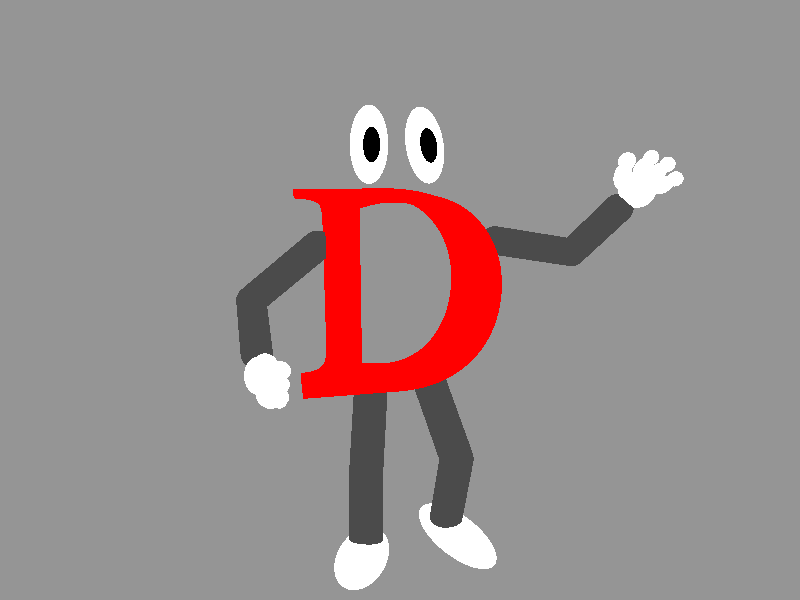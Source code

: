/*
 * Prospective mascot for D?
 */

#include "colors.inc"

#declare amb = 0.5;
#declare metalfin = finish {
	diffuse 0.1
	ambient 0.4
	specular 1
	metallic
	roughness 0.1
};

#declare limb_tex = texture {
	pigment { White*.07 }
	finish {
		diffuse .7
		specular .1
		roughness 1.0
	}
}

#declare hand_tex = texture {
	pigment { White }
	finish { diffuse 0.5 ambient amb }
}

#declare foot_tex = hand_tex;

#declare H = 0.75;
#declare W = 0.75;
#declare waist = -.3;
#declare body_thickness = .2;
#declare body_width = 0.7;

#local arm_rad = 0.05;
#local upper_arm_len = 0.3;
#local forearm_len = 0.25;
#local wrist_width = arm_rad * 1.5;
#local wrist_thickness = arm_rad;

#macro arm(raise_angle, fwd_angle, out_angle, elbow_angle, hand)
union {
	sphere {	// shoulder
		<0,0,0>, arm_rad
	}

	union {		// arm
		cylinder {	// upper arm
			<0, -upper_arm_len, 0>, <0,0,0>, arm_rad
		}

		union {		// lower arm
			sphere {	// elbow
				<0,0,0>, arm_rad
			}

			union {
				cylinder {	// forearm
					<0, -forearm_len+arm_rad/2, 0>, <0,0,0>,
					arm_rad
				}

				sphere {	// wrist
					<0, -forearm_len+arm_rad/2, 0>, arm_rad
				}

				// Hand
				object {
					hand
					translate <0, -forearm_len, 0>
				}

				rotate x*elbow_angle
			}
			translate <0, -upper_arm_len, 0>
		}
		rotate -y*shoulder_out_angle
		rotate x*shoulder_fwd_angle
		rotate z*shoulder_raise_angle
	}
}
#end

#declare palm_rad = arm_rad*1.2;

#macro hand(twist_angle, spread, fingers)
union {
	sphere {
		<0,0,0>, palm_rad
		scale <.75,1,1>
	}

	// Thumb (==fingers[0])
	object {
		fingers[0]

		rotate x*40
		rotate y*30
		translate <-palm_rad*.1, palm_rad*.4, -palm_rad*.8>
	}

	// Fingers
	#local i = 1;
	#while (i < dimension_size(fingers,1))
		//#local ang = (i-2)*45;
		#local ang = i*180/dimension_size(fingers,1) - 90;
		object {
			fingers[i]
			rotate -x*ang*.75
			translate <0, -palm_rad*.9, 0>
			rotate x*ang
		}
		#local i = i+1;
	#end

	rotate -y*twist_angle
	translate <0, -palm_rad, 0>
	texture { hand_tex }
}
#end

#macro digit(len,rad,joint_pos,base_angle,joint_angle)
union {
	sphere {
		<0,-.5,0>, .65
		scale <rad, len*joint_pos, rad>
	}
	sphere {
		<0,-.5,0>, .6
		scale <rad, len*(1-joint_pos), rad>
		rotate -z*joint_angle
		translate <0, -len*joint_pos, 0>
	}
	rotate -z*base_angle
}
#end

#declare thumb_len = 0.13;
#declare thumb_rad = 0.045;
#declare thumb_joint_pos = 0.6;

#macro thumb(base_angle,joint_angle)
	digit(thumb_len, thumb_rad, thumb_joint_pos, base_angle, joint_angle)
#end

#declare finger_len = 0.1;
//#declare finger_len = 0.00001;
#declare finger_rad = 0.04;
#declare finger_joint_pos = 0.6;	// ratio of finger_len

#macro finger(base_angle,joint_angle)
	digit(finger_len, finger_rad, finger_joint_pos, base_angle, joint_angle)
#end

#declare leg_rad = arm_rad*1.2;
#declare thigh_len = 0.3;
#declare lower_leg_len = thigh_len*1;

#macro leg(fwd_angle, out_angle, knee_angle, foot_angle)
union {
	cylinder {	// thigh
		<0,0,0>, <0, -thigh_len, 0>, leg_rad
	}

	union {	
		sphere {	// knee
			<0,0,0>, leg_rad
		}
		cylinder {	// lower leg
			<0,0,0>, <0, -lower_leg_len, 0>, leg_rad
		}
		union {	// foot
			sphere {
				<0,0,0>, leg_rad
				scale <1.5, .75, 3>
				translate <0, 0, -leg_rad*1>
			}
			texture { foot_tex }
			translate <0, -lower_leg_len, 0>
		}
		rotate -x*knee_angle
		translate <0, -thigh_len, 0>
	}

	rotate x*fwd_angle
	rotate -y*out_angle
}
#end

//#declare eye_y = 0.68;
#declare eye_y = 0.7;
#declare left_eye_pos = <.65*body_width, eye_y, 0>;
#declare right_eye_pos = <.35*body_width, eye_y, 0>;
#declare eye_h = 0.25;
#declare eye_w = eye_h * .5;

#macro eye(v_angle, h_angle)
sphere {
	<0,1,0>/2, 1/2
	pigment {
		gradient -z
		color_map {
			[0.0 Black]
			[0.5 Black]
			[0.5 White]
			[1.0 White]
		}
		scale <1,1,1000>
		translate <0, 0, -.9>/2
	}
	finish {
		ambient amb
		phong .9
	}
	scale <eye_w, eye_h, eye_w>
}
#end

union {
	// Eyes
	object {	// left eye
		eye(0,0)
		rotate z*10
		translate left_eye_pos
	}
	object {	// right eye
		eye(0,0)
		rotate -z*1
		translate right_eye_pos
	}

	// Body (bo-D ?)
	text {
		ttf "timrom.ttf" "D" body_thickness 0
		pigment { Red }
		finish { metalfin }
		translate <0, 0, -body_thickness/2>
	}

	// Arms
	#local shoulder_y = 0.5;
	#local left_shoulder_x = body_width - 0.01;
	#local right_shoulder_x = 0.07;
	union {
		object {	// left arm
			#local shoulder_raise_angle = 80;
			#local shoulder_fwd_angle = 0;
			#local shoulder_out_angle = 60;
			#local elbow_angle = 70;
			#local wrist_twist = 30;

			#declare thumb1 = object { thumb(0,20) }
			#declare fing1 = object { finger(20,20) }

			#local fingers = array[4] {
				thumb1, fing1, fing1, fing1
			};

			arm(shoulder_raise_angle, shoulder_fwd_angle,
				shoulder_out_angle, elbow_angle,
				hand(wrist_twist, 0, fingers))

			translate <left_shoulder_x, shoulder_y, 0>
		}
		object {	// right arm
			#local shoulder_raise_angle = 50;
			#local shoulder_fwd_angle = -10;
			#local shoulder_out_angle = -30;
			#local elbow_angle = 80;
			#local wrist_twist = 45;

			#declare thumb1 = object { thumb(0,70) }
			#declare fing1 = object { finger(45,80) }
			#declare fingers = array[4] {
				thumb1,
				fing1,
				fing1,
				fing1
			};

			arm(shoulder_raise_angle, shoulder_fwd_angle,
				shoulder_out_angle, elbow_angle,
				hand(wrist_twist, 0, fingers))

			scale <-1,1,1>	// right arm = mirror image of left arm
			translate <right_shoulder_x, shoulder_y, 0>
		}

		texture { limb_tex }
	}

	// Legs
	#local hip_y = 0;
	#local left_leg_pos = <.65*body_width, hip_y, 0>;
	#local right_leg_pos = <.35*body_width, hip_y, 0>;
	union {
		object {	// left leg
			#local fwd_angle = 30;
			#local out_angle = 30;
			#local knee_angle = 40;
			#local foot_angle = 0;
			leg(fwd_angle, out_angle, knee_angle, foot_angle)

			translate left_leg_pos
		}

		object {	// right leg
			#local fwd_angle = 20;
			#local out_angle = 20;
			#local knee_angle = 15;
			#local foot_angle = 0;
			leg(fwd_angle, out_angle, knee_angle, foot_angle)

			scale <-1,1,1>	// right leg = mirror image of left leg
			translate right_leg_pos
		}
		texture { limb_tex }
	}

	translate <-body_width/2, waist, 0>
}

#local ruler = 0;
#if (ruler)
	union {
		cylinder {
			<0,0,0>, <0,H,0>, H/75
			pigment { Yellow }
			finish { metalfin }
		}

		cylinder {
			#local mark_h = 0.68;
			<0, mark_h, 0>, <0, mark_h - H/150, 0>, H/20
			pigment { Yellow }
			finish { metalfin }
		}

		cylinder {
			#local mark_h = 0.5;
			<0, mark_h, 0>, <0, mark_h - H/150, 0>, H/20
			pigment { Yellow }
			finish { metalfin }
		}

		cylinder {
			<-W,0,0>, <W,0,0>, H/75
			pigment { Yellow }
			finish { metalfin }
		}

		translate <0, waist, 0>
	}
#end

light_source { <100,400,-800> White }
background { White*0.3 }
camera {
	location <-.4, .5, -2>	// final view
	//location <-.3, .3, -1.5>
	//location <0, .3, -1>		// front view, near
	//location <-2, .5, -.4>	// right side view
	look_at <0, 0, 0>

	//location <0, .4, -.5>
	//look_at <0, .4, 0>
}
